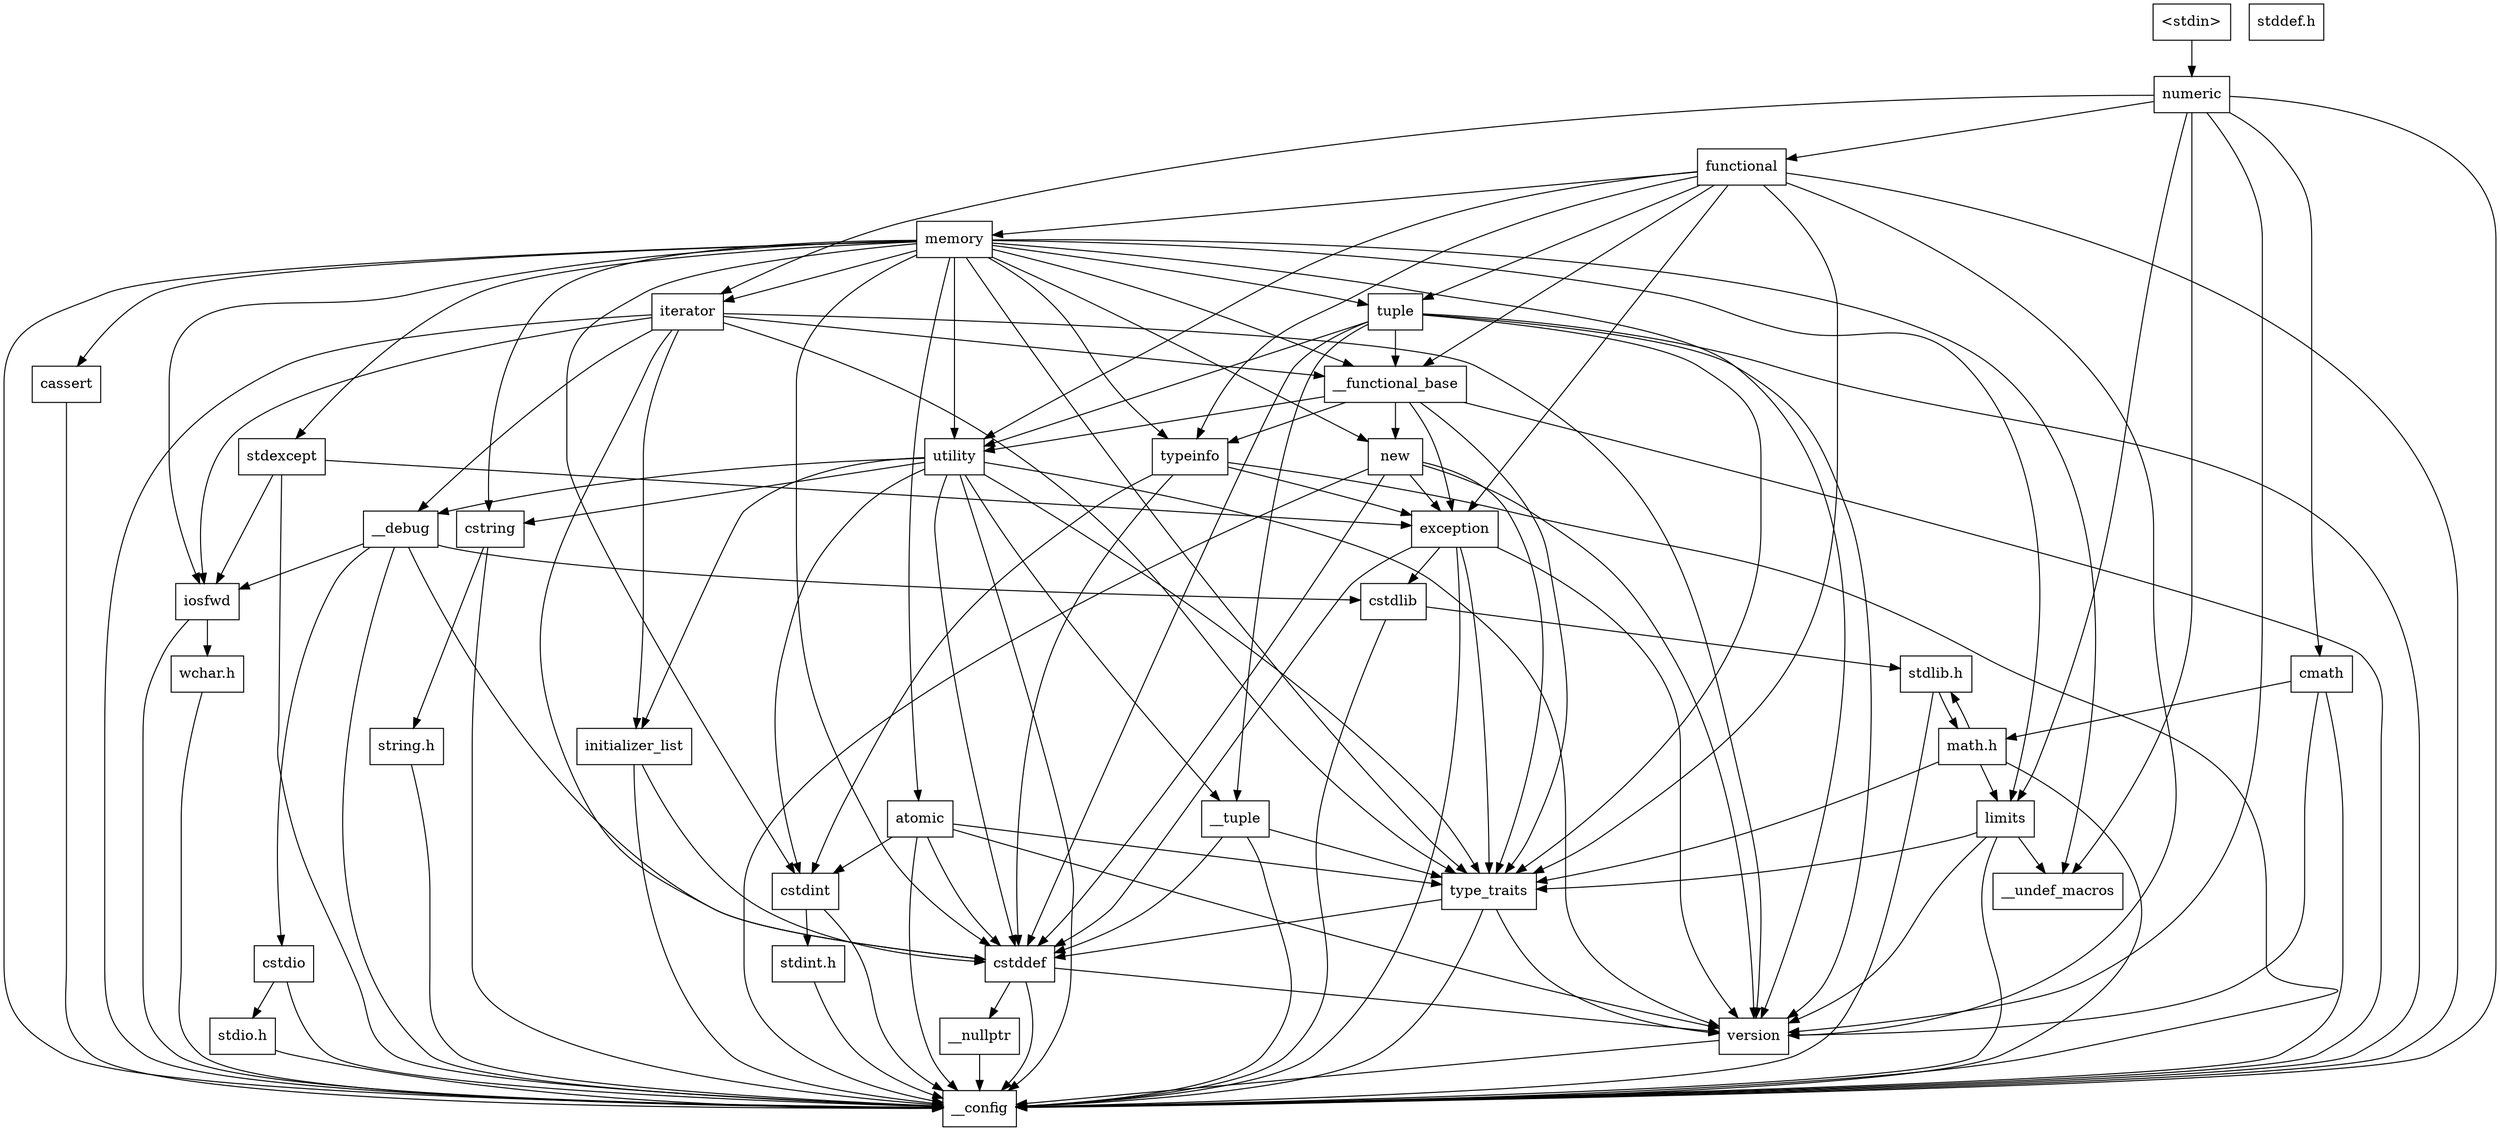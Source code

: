 digraph "dependencies" {
  header_0 [ shape="box", label="\<stdin\>" ];
  header_1 [ shape="box", label="numeric" ];
  header_104 [ shape="box", label="functional" ];
  header_105 [ shape="box", label="memory" ];
  header_106 [ shape="box", label="tuple" ];
  header_107 [ shape="box", label="stdexcept" ];
  header_108 [ shape="box", label="cassert" ];
  header_11 [ shape="box", label="iterator" ];
  header_110 [ shape="box", label="atomic" ];
  header_111 [ shape="box", label="cmath" ];
  header_12 [ shape="box", label="iosfwd" ];
  header_13 [ shape="box", label="wchar.h" ];
  header_18 [ shape="box", label="stddef.h" ];
  header_2 [ shape="box", label="__config" ];
  header_29 [ shape="box", label="__functional_base" ];
  header_30 [ shape="box", label="type_traits" ];
  header_31 [ shape="box", label="cstddef" ];
  header_32 [ shape="box", label="version" ];
  header_34 [ shape="box", label="__nullptr" ];
  header_35 [ shape="box", label="typeinfo" ];
  header_36 [ shape="box", label="exception" ];
  header_37 [ shape="box", label="cstdlib" ];
  header_38 [ shape="box", label="stdlib.h" ];
  header_66 [ shape="box", label="math.h" ];
  header_78 [ shape="box", label="limits" ];
  header_79 [ shape="box", label="__undef_macros" ];
  header_80 [ shape="box", label="cstdint" ];
  header_81 [ shape="box", label="stdint.h" ];
  header_85 [ shape="box", label="new" ];
  header_86 [ shape="box", label="utility" ];
  header_87 [ shape="box", label="__tuple" ];
  header_88 [ shape="box", label="initializer_list" ];
  header_89 [ shape="box", label="cstring" ];
  header_90 [ shape="box", label="string.h" ];
  header_93 [ shape="box", label="__debug" ];
  header_94 [ shape="box", label="cstdio" ];
  header_95 [ shape="box", label="stdio.h" ];
  header_66 -> header_78;
  header_66 -> header_2;
  header_66 -> header_30;
  header_66 -> header_38;
  header_78 -> header_32;
  header_78 -> header_79;
  header_78 -> header_2;
  header_78 -> header_30;
  header_110 -> header_32;
  header_110 -> header_80;
  header_110 -> header_2;
  header_110 -> header_30;
  header_110 -> header_31;
  header_111 -> header_32;
  header_111 -> header_2;
  header_111 -> header_66;
  header_105 -> header_79;
  header_105 -> header_29;
  header_105 -> header_11;
  header_105 -> header_12;
  header_105 -> header_35;
  header_105 -> header_32;
  header_105 -> header_30;
  header_105 -> header_31;
  header_105 -> header_78;
  header_105 -> header_89;
  header_105 -> header_2;
  header_105 -> header_108;
  header_105 -> header_107;
  header_105 -> header_106;
  header_105 -> header_110;
  header_105 -> header_86;
  header_105 -> header_85;
  header_105 -> header_80;
  header_104 -> header_29;
  header_104 -> header_36;
  header_104 -> header_35;
  header_104 -> header_32;
  header_104 -> header_30;
  header_104 -> header_2;
  header_104 -> header_105;
  header_104 -> header_106;
  header_104 -> header_86;
  header_107 -> header_36;
  header_107 -> header_2;
  header_107 -> header_12;
  header_106 -> header_29;
  header_106 -> header_32;
  header_106 -> header_30;
  header_106 -> header_31;
  header_106 -> header_2;
  header_106 -> header_87;
  header_106 -> header_86;
  header_0 -> header_1;
  header_1 -> header_11;
  header_1 -> header_32;
  header_1 -> header_2;
  header_1 -> header_104;
  header_1 -> header_78;
  header_1 -> header_79;
  header_1 -> header_111;
  header_29 -> header_36;
  header_29 -> header_35;
  header_29 -> header_30;
  header_29 -> header_2;
  header_29 -> header_86;
  header_29 -> header_85;
  header_38 -> header_2;
  header_38 -> header_66;
  header_36 -> header_32;
  header_36 -> header_37;
  header_36 -> header_2;
  header_36 -> header_30;
  header_36 -> header_31;
  header_37 -> header_2;
  header_37 -> header_38;
  header_34 -> header_2;
  header_35 -> header_36;
  header_35 -> header_80;
  header_35 -> header_2;
  header_35 -> header_31;
  header_32 -> header_2;
  header_30 -> header_32;
  header_30 -> header_2;
  header_30 -> header_31;
  header_31 -> header_32;
  header_31 -> header_34;
  header_31 -> header_2;
  header_108 -> header_2;
  header_89 -> header_90;
  header_89 -> header_2;
  header_88 -> header_2;
  header_88 -> header_31;
  header_81 -> header_2;
  header_80 -> header_81;
  header_80 -> header_2;
  header_87 -> header_2;
  header_87 -> header_30;
  header_87 -> header_31;
  header_86 -> header_32;
  header_86 -> header_30;
  header_86 -> header_31;
  header_86 -> header_89;
  header_86 -> header_88;
  header_86 -> header_2;
  header_86 -> header_80;
  header_86 -> header_87;
  header_86 -> header_93;
  header_85 -> header_36;
  header_85 -> header_32;
  header_85 -> header_2;
  header_85 -> header_30;
  header_85 -> header_31;
  header_11 -> header_29;
  header_11 -> header_12;
  header_11 -> header_32;
  header_11 -> header_30;
  header_11 -> header_31;
  header_11 -> header_88;
  header_11 -> header_2;
  header_11 -> header_93;
  header_12 -> header_2;
  header_12 -> header_13;
  header_13 -> header_2;
  header_94 -> header_95;
  header_94 -> header_2;
  header_95 -> header_2;
  header_90 -> header_2;
  header_93 -> header_94;
  header_93 -> header_37;
  header_93 -> header_2;
  header_93 -> header_12;
  header_93 -> header_31;
}